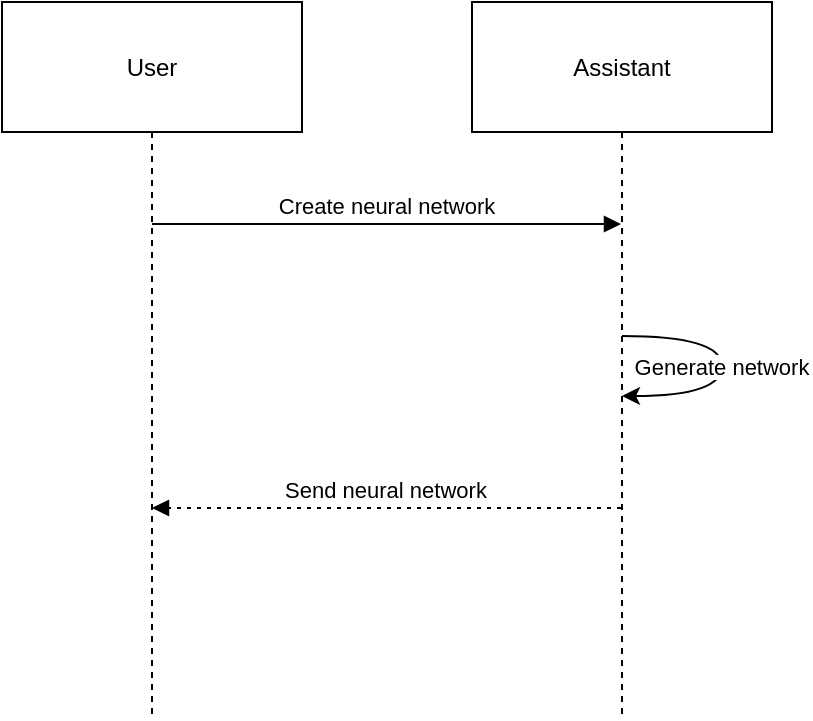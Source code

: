<mxfile version="22.1.7" type="github">
  <diagram name="第 1 页" id="HwS7NUD5WgDczXSag_kI">
    <mxGraphModel>
      <root>
        <mxCell id="0" />
        <mxCell id="1" parent="0" />
        <mxCell id="2" value="User" style="shape=umlLifeline;perimeter=lifelinePerimeter;whiteSpace=wrap;container=1;dropTarget=0;collapsible=0;recursiveResize=0;outlineConnect=0;portConstraint=eastwest;newEdgeStyle={&quot;edgeStyle&quot;:&quot;elbowEdgeStyle&quot;,&quot;elbow&quot;:&quot;vertical&quot;,&quot;curved&quot;:0,&quot;rounded&quot;:0};size=65;" vertex="1" parent="1">
          <mxGeometry width="150" height="358" as="geometry" />
        </mxCell>
        <mxCell id="3" value="Assistant" style="shape=umlLifeline;perimeter=lifelinePerimeter;whiteSpace=wrap;container=1;dropTarget=0;collapsible=0;recursiveResize=0;outlineConnect=0;portConstraint=eastwest;newEdgeStyle={&quot;edgeStyle&quot;:&quot;elbowEdgeStyle&quot;,&quot;elbow&quot;:&quot;vertical&quot;,&quot;curved&quot;:0,&quot;rounded&quot;:0};size=65;" vertex="1" parent="1">
          <mxGeometry x="235" width="150" height="358" as="geometry" />
        </mxCell>
        <mxCell id="4" value="Create neural network" style="verticalAlign=bottom;endArrow=block;edgeStyle=elbowEdgeStyle;elbow=vertical;curved=0;rounded=0;" edge="1" parent="1" source="2" target="3">
          <mxGeometry relative="1" as="geometry">
            <Array as="points">
              <mxPoint x="203" y="111" />
            </Array>
          </mxGeometry>
        </mxCell>
        <mxCell id="5" value="Generate network" style="curved=1;" edge="1" parent="1" source="3" target="3">
          <mxGeometry relative="1" as="geometry">
            <Array as="points">
              <mxPoint x="360" y="167" />
              <mxPoint x="360" y="197" />
            </Array>
          </mxGeometry>
        </mxCell>
        <mxCell id="6" value="Send neural network" style="verticalAlign=bottom;endArrow=block;edgeStyle=elbowEdgeStyle;elbow=vertical;curved=0;rounded=0;dashed=1;dashPattern=2 3;" edge="1" parent="1" source="3" target="2">
          <mxGeometry relative="1" as="geometry">
            <Array as="points">
              <mxPoint x="203" y="253" />
            </Array>
          </mxGeometry>
        </mxCell>
      </root>
    </mxGraphModel>
  </diagram>
</mxfile>
